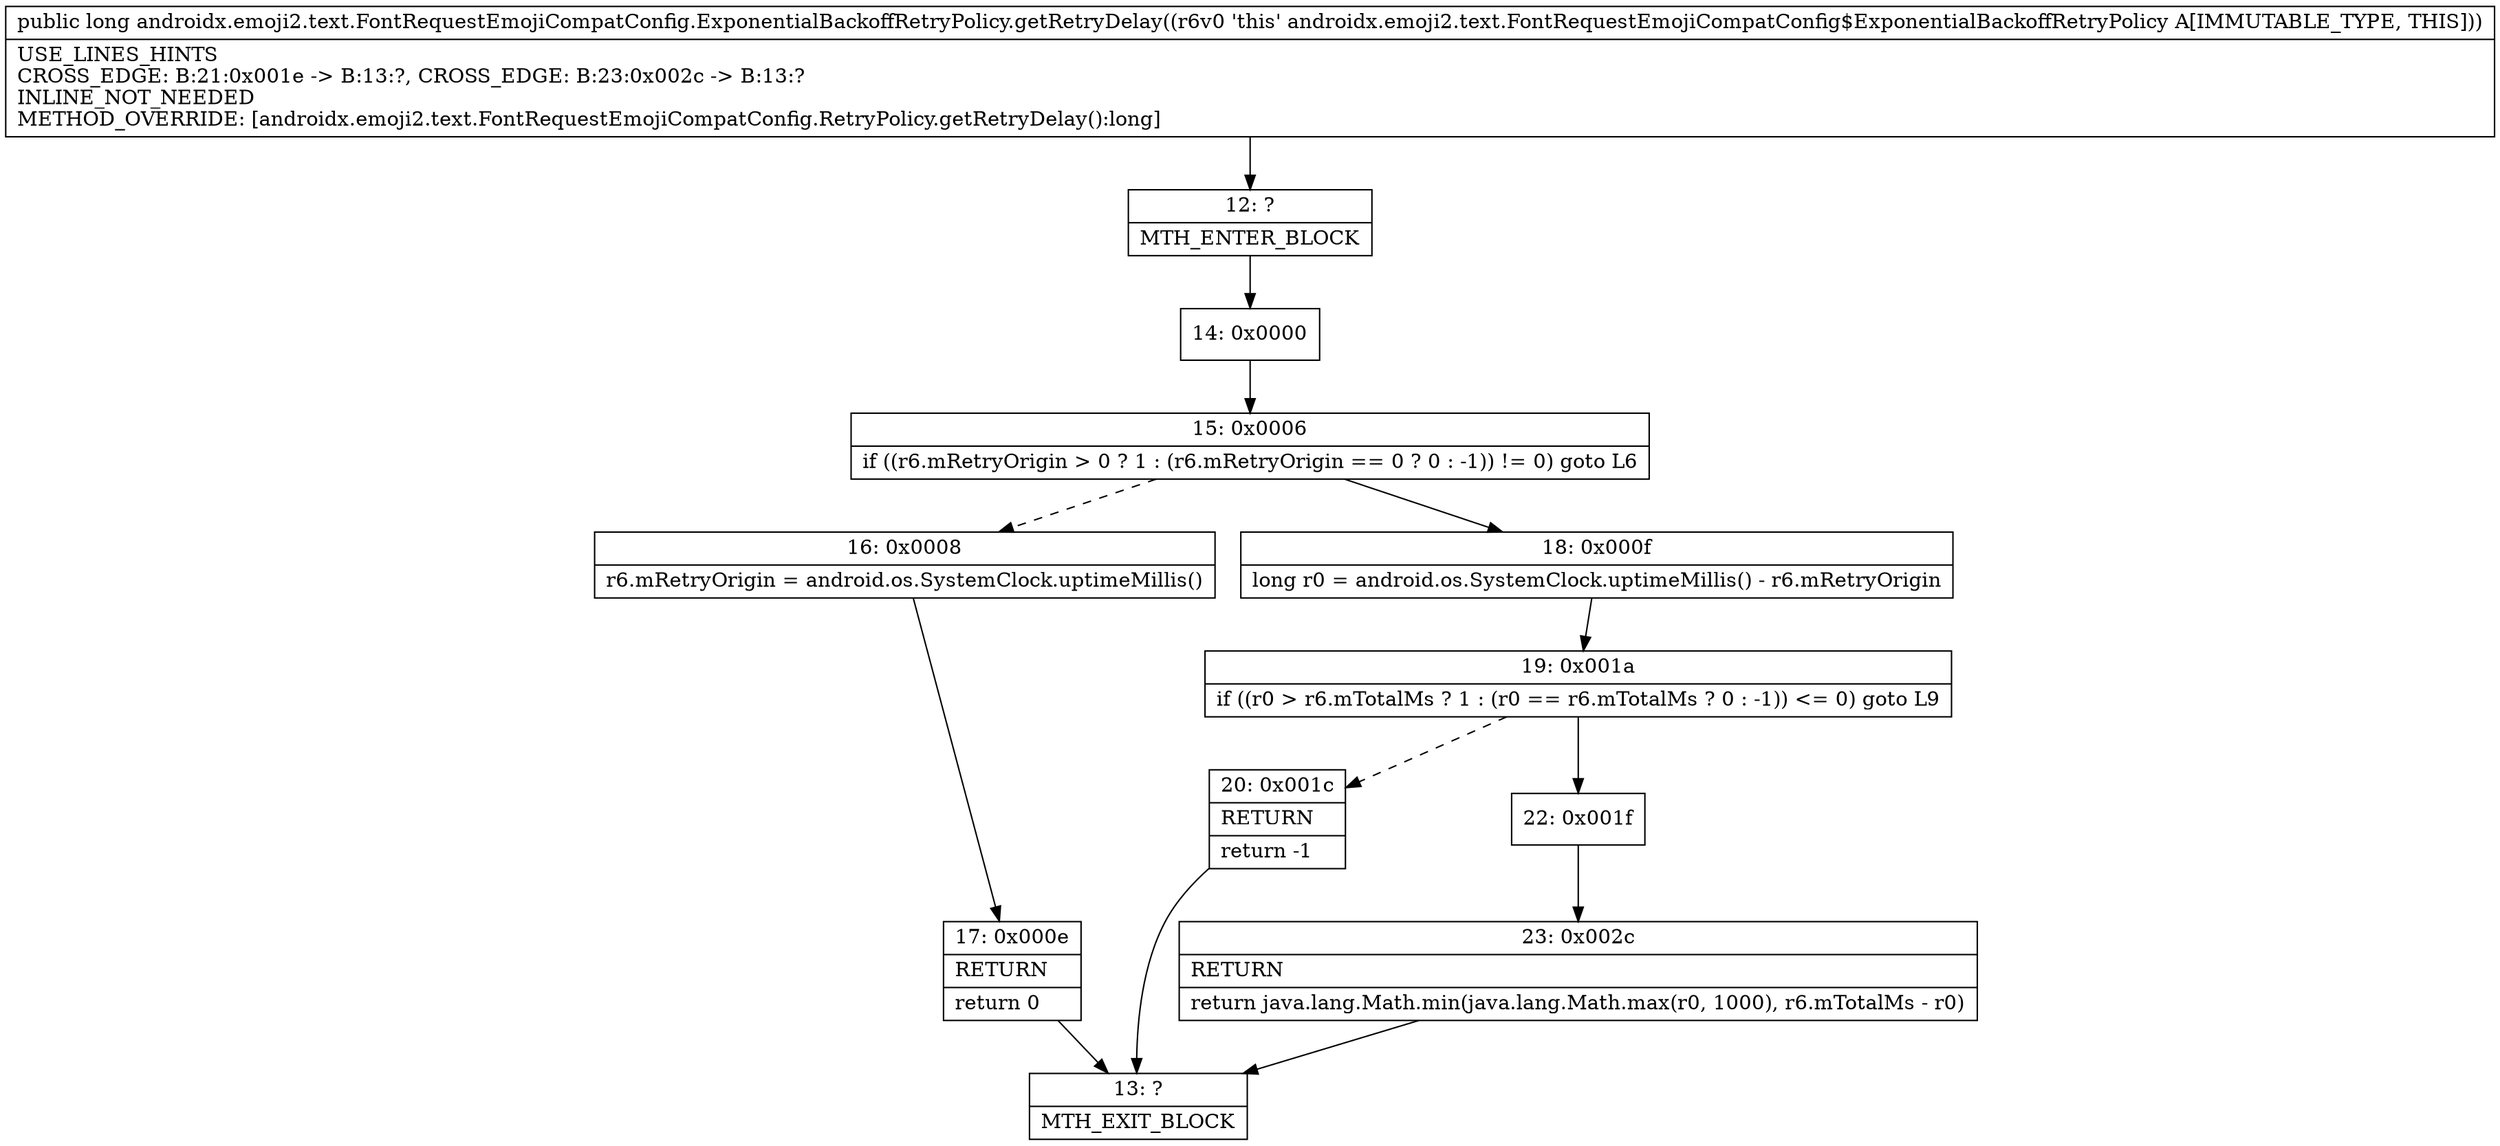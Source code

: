 digraph "CFG forandroidx.emoji2.text.FontRequestEmojiCompatConfig.ExponentialBackoffRetryPolicy.getRetryDelay()J" {
Node_12 [shape=record,label="{12\:\ ?|MTH_ENTER_BLOCK\l}"];
Node_14 [shape=record,label="{14\:\ 0x0000}"];
Node_15 [shape=record,label="{15\:\ 0x0006|if ((r6.mRetryOrigin \> 0 ? 1 : (r6.mRetryOrigin == 0 ? 0 : \-1)) != 0) goto L6\l}"];
Node_16 [shape=record,label="{16\:\ 0x0008|r6.mRetryOrigin = android.os.SystemClock.uptimeMillis()\l}"];
Node_17 [shape=record,label="{17\:\ 0x000e|RETURN\l|return 0\l}"];
Node_13 [shape=record,label="{13\:\ ?|MTH_EXIT_BLOCK\l}"];
Node_18 [shape=record,label="{18\:\ 0x000f|long r0 = android.os.SystemClock.uptimeMillis() \- r6.mRetryOrigin\l}"];
Node_19 [shape=record,label="{19\:\ 0x001a|if ((r0 \> r6.mTotalMs ? 1 : (r0 == r6.mTotalMs ? 0 : \-1)) \<= 0) goto L9\l}"];
Node_20 [shape=record,label="{20\:\ 0x001c|RETURN\l|return \-1\l}"];
Node_22 [shape=record,label="{22\:\ 0x001f}"];
Node_23 [shape=record,label="{23\:\ 0x002c|RETURN\l|return java.lang.Math.min(java.lang.Math.max(r0, 1000), r6.mTotalMs \- r0)\l}"];
MethodNode[shape=record,label="{public long androidx.emoji2.text.FontRequestEmojiCompatConfig.ExponentialBackoffRetryPolicy.getRetryDelay((r6v0 'this' androidx.emoji2.text.FontRequestEmojiCompatConfig$ExponentialBackoffRetryPolicy A[IMMUTABLE_TYPE, THIS]))  | USE_LINES_HINTS\lCROSS_EDGE: B:21:0x001e \-\> B:13:?, CROSS_EDGE: B:23:0x002c \-\> B:13:?\lINLINE_NOT_NEEDED\lMETHOD_OVERRIDE: [androidx.emoji2.text.FontRequestEmojiCompatConfig.RetryPolicy.getRetryDelay():long]\l}"];
MethodNode -> Node_12;Node_12 -> Node_14;
Node_14 -> Node_15;
Node_15 -> Node_16[style=dashed];
Node_15 -> Node_18;
Node_16 -> Node_17;
Node_17 -> Node_13;
Node_18 -> Node_19;
Node_19 -> Node_20[style=dashed];
Node_19 -> Node_22;
Node_20 -> Node_13;
Node_22 -> Node_23;
Node_23 -> Node_13;
}

